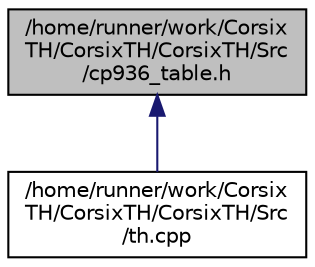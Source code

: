 digraph "/home/runner/work/CorsixTH/CorsixTH/CorsixTH/Src/cp936_table.h"
{
 // LATEX_PDF_SIZE
  edge [fontname="Helvetica",fontsize="10",labelfontname="Helvetica",labelfontsize="10"];
  node [fontname="Helvetica",fontsize="10",shape=record];
  Node1 [label="/home/runner/work/Corsix\lTH/CorsixTH/CorsixTH/Src\l/cp936_table.h",height=0.2,width=0.4,color="black", fillcolor="grey75", style="filled", fontcolor="black",tooltip=" "];
  Node1 -> Node2 [dir="back",color="midnightblue",fontsize="10",style="solid",fontname="Helvetica"];
  Node2 [label="/home/runner/work/Corsix\lTH/CorsixTH/CorsixTH/Src\l/th.cpp",height=0.2,width=0.4,color="black", fillcolor="white", style="filled",URL="$th_8cpp.html",tooltip=" "];
}
